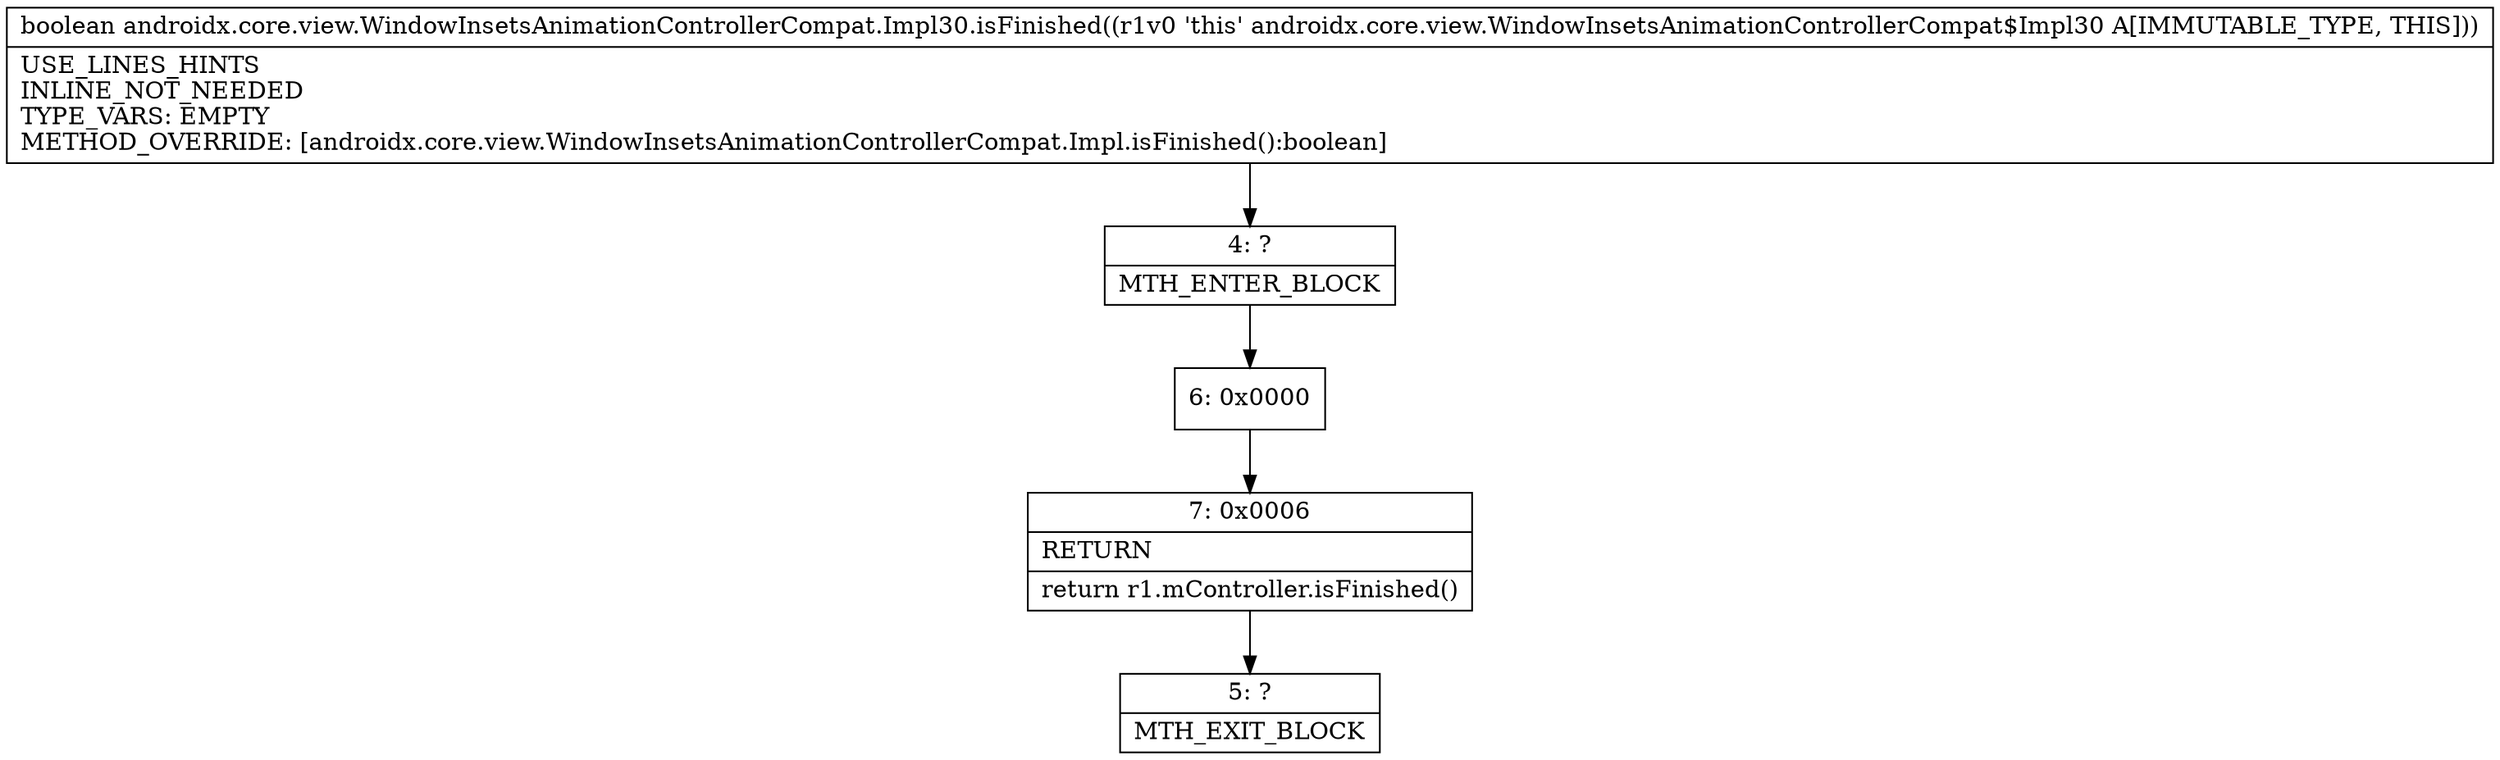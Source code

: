 digraph "CFG forandroidx.core.view.WindowInsetsAnimationControllerCompat.Impl30.isFinished()Z" {
Node_4 [shape=record,label="{4\:\ ?|MTH_ENTER_BLOCK\l}"];
Node_6 [shape=record,label="{6\:\ 0x0000}"];
Node_7 [shape=record,label="{7\:\ 0x0006|RETURN\l|return r1.mController.isFinished()\l}"];
Node_5 [shape=record,label="{5\:\ ?|MTH_EXIT_BLOCK\l}"];
MethodNode[shape=record,label="{boolean androidx.core.view.WindowInsetsAnimationControllerCompat.Impl30.isFinished((r1v0 'this' androidx.core.view.WindowInsetsAnimationControllerCompat$Impl30 A[IMMUTABLE_TYPE, THIS]))  | USE_LINES_HINTS\lINLINE_NOT_NEEDED\lTYPE_VARS: EMPTY\lMETHOD_OVERRIDE: [androidx.core.view.WindowInsetsAnimationControllerCompat.Impl.isFinished():boolean]\l}"];
MethodNode -> Node_4;Node_4 -> Node_6;
Node_6 -> Node_7;
Node_7 -> Node_5;
}

